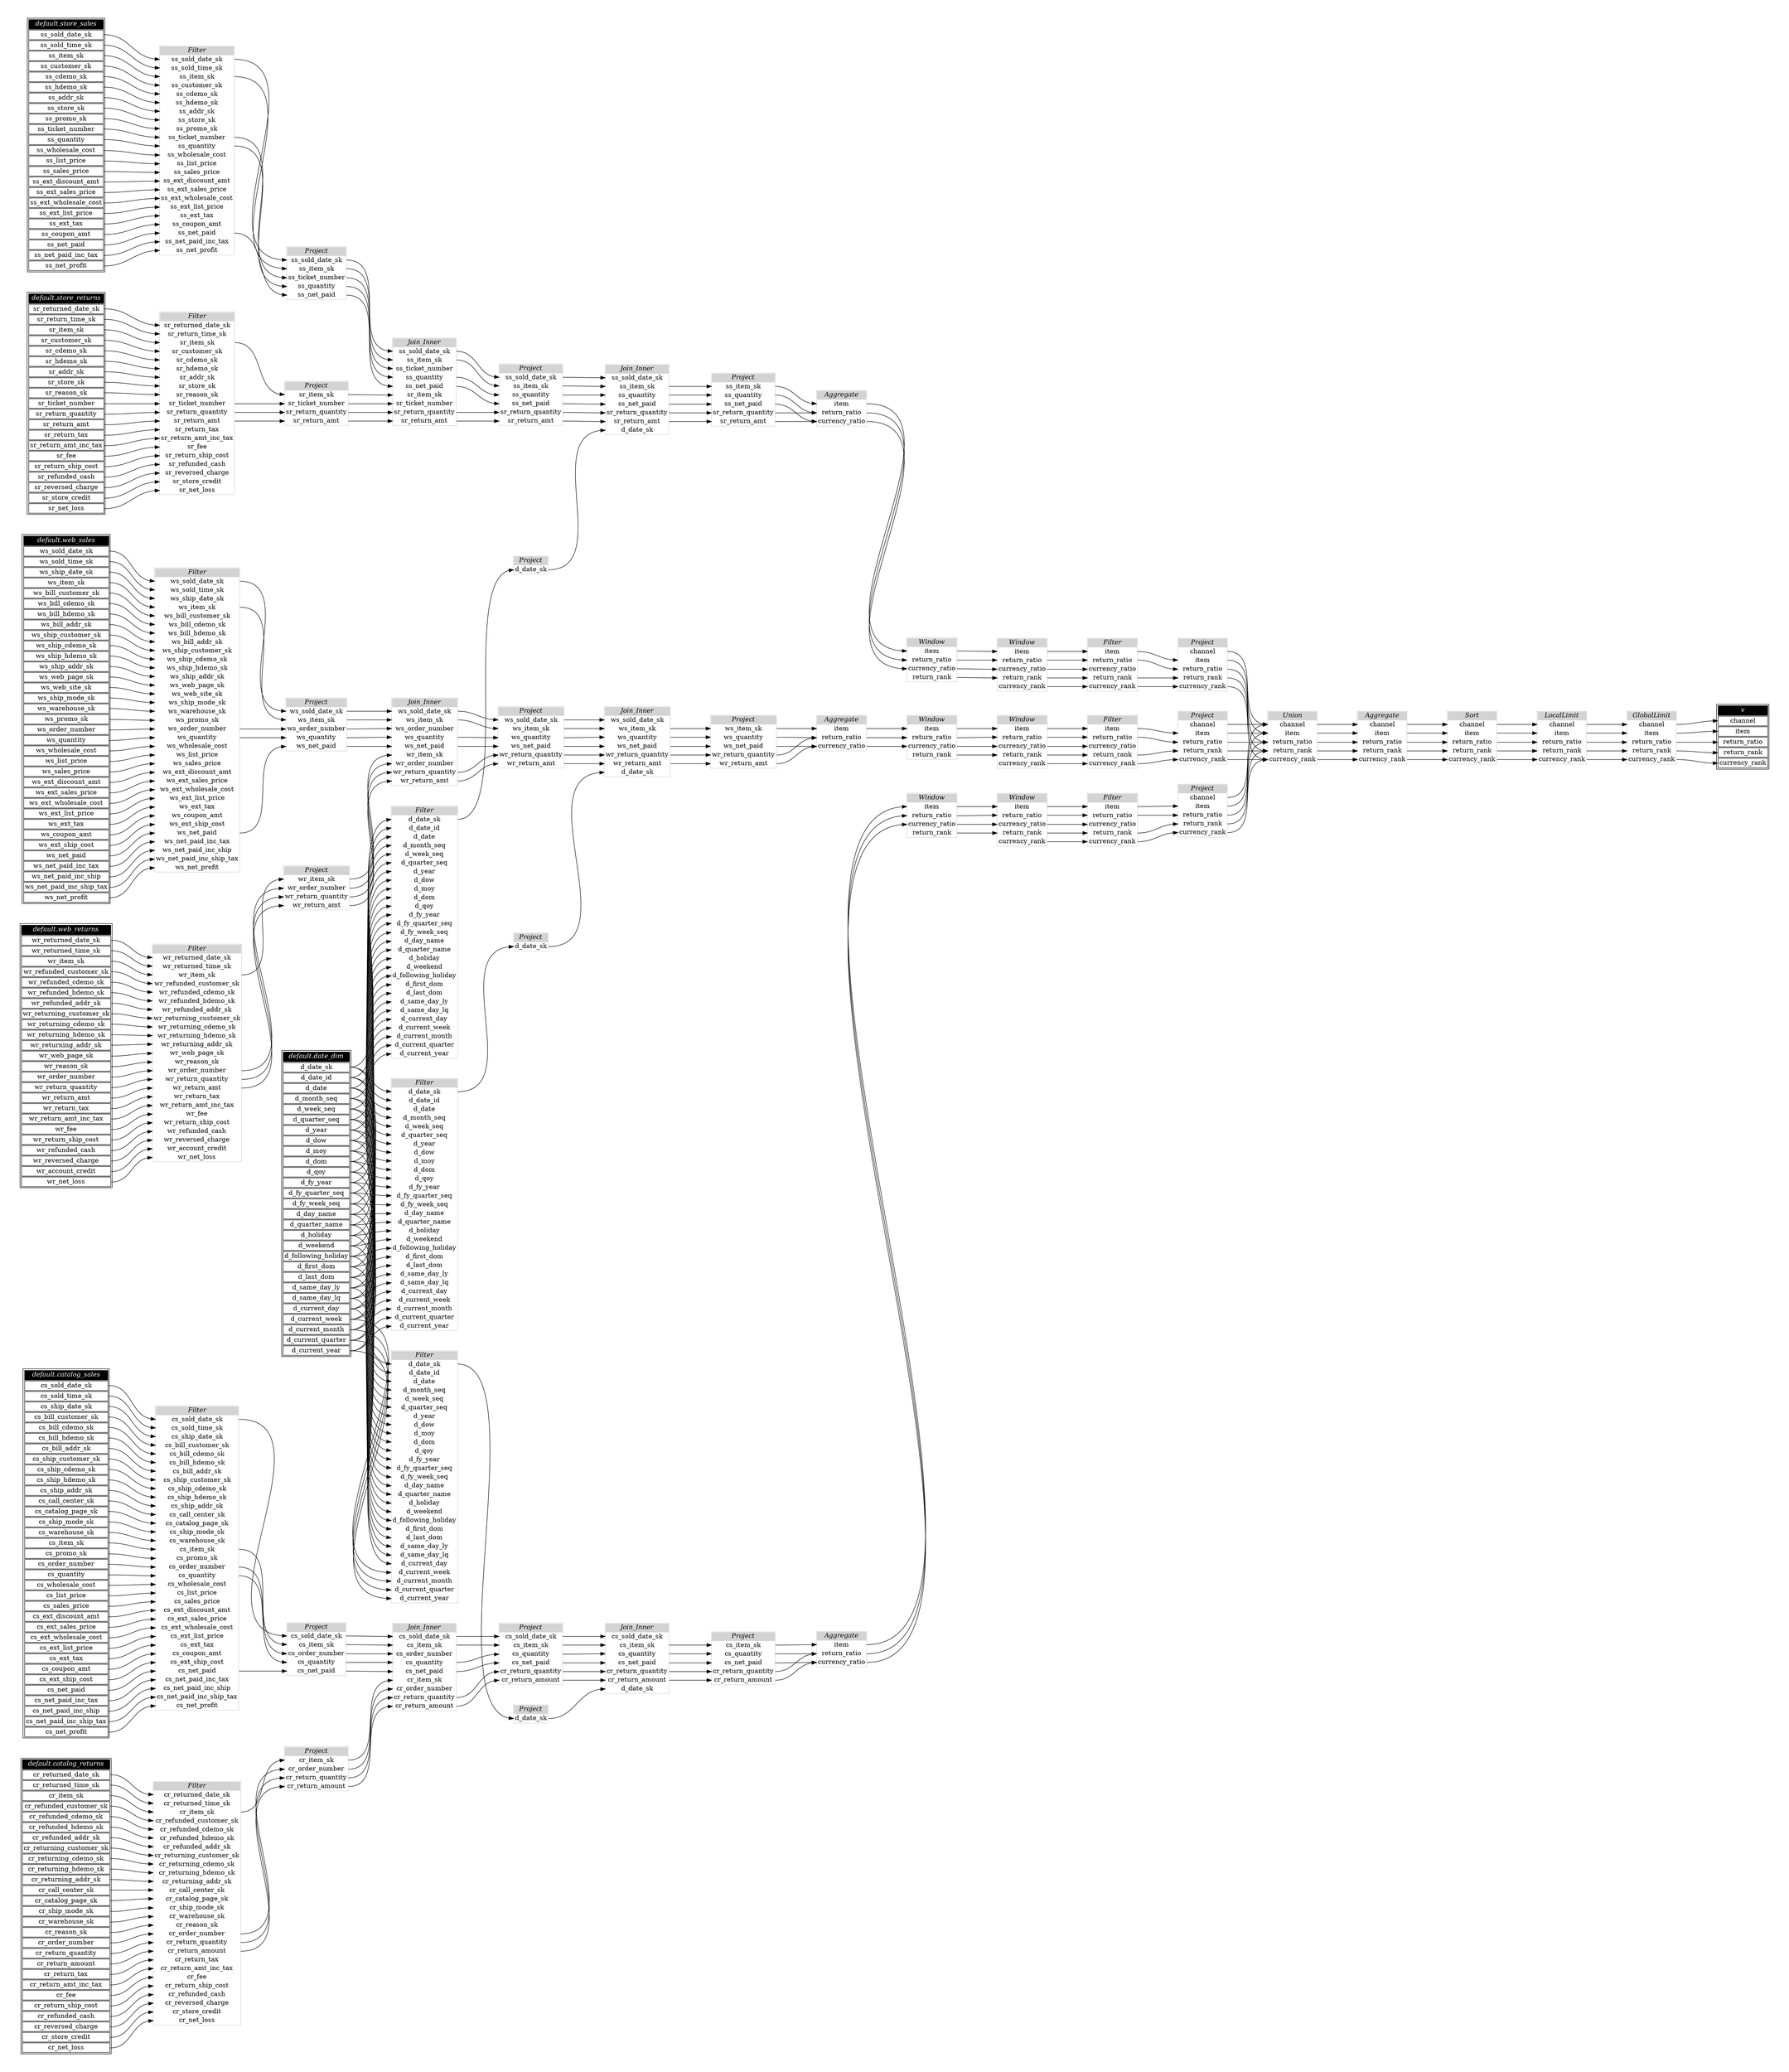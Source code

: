 // Automatically generated by TPCDSFlowTestSuite


digraph {
  graph [pad="0.5" nodesep="0.5" ranksep="1" fontname="Helvetica" rankdir=LR];
  node [shape=plaintext]

  
"Aggregate_79837eb" [label=<
<table color="lightgray" border="1" cellborder="0" cellspacing="0">
  <tr><td bgcolor="lightgray" port="nodeName"><i>Aggregate</i></td></tr>
  <tr><td port="0">item</td></tr>
<tr><td port="1">return_ratio</td></tr>
<tr><td port="2">currency_ratio</td></tr>
</table>>];
     

"Aggregate_a161f3e" [label=<
<table color="lightgray" border="1" cellborder="0" cellspacing="0">
  <tr><td bgcolor="lightgray" port="nodeName"><i>Aggregate</i></td></tr>
  <tr><td port="0">channel</td></tr>
<tr><td port="1">item</td></tr>
<tr><td port="2">return_ratio</td></tr>
<tr><td port="3">return_rank</td></tr>
<tr><td port="4">currency_rank</td></tr>
</table>>];
     

"Aggregate_c52f9e7" [label=<
<table color="lightgray" border="1" cellborder="0" cellspacing="0">
  <tr><td bgcolor="lightgray" port="nodeName"><i>Aggregate</i></td></tr>
  <tr><td port="0">item</td></tr>
<tr><td port="1">return_ratio</td></tr>
<tr><td port="2">currency_ratio</td></tr>
</table>>];
     

"Aggregate_d8bf964" [label=<
<table color="lightgray" border="1" cellborder="0" cellspacing="0">
  <tr><td bgcolor="lightgray" port="nodeName"><i>Aggregate</i></td></tr>
  <tr><td port="0">item</td></tr>
<tr><td port="1">return_ratio</td></tr>
<tr><td port="2">currency_ratio</td></tr>
</table>>];
     

"Filter_0c73ae3" [label=<
<table color="lightgray" border="1" cellborder="0" cellspacing="0">
  <tr><td bgcolor="lightgray" port="nodeName"><i>Filter</i></td></tr>
  <tr><td port="0">ss_sold_date_sk</td></tr>
<tr><td port="1">ss_sold_time_sk</td></tr>
<tr><td port="2">ss_item_sk</td></tr>
<tr><td port="3">ss_customer_sk</td></tr>
<tr><td port="4">ss_cdemo_sk</td></tr>
<tr><td port="5">ss_hdemo_sk</td></tr>
<tr><td port="6">ss_addr_sk</td></tr>
<tr><td port="7">ss_store_sk</td></tr>
<tr><td port="8">ss_promo_sk</td></tr>
<tr><td port="9">ss_ticket_number</td></tr>
<tr><td port="10">ss_quantity</td></tr>
<tr><td port="11">ss_wholesale_cost</td></tr>
<tr><td port="12">ss_list_price</td></tr>
<tr><td port="13">ss_sales_price</td></tr>
<tr><td port="14">ss_ext_discount_amt</td></tr>
<tr><td port="15">ss_ext_sales_price</td></tr>
<tr><td port="16">ss_ext_wholesale_cost</td></tr>
<tr><td port="17">ss_ext_list_price</td></tr>
<tr><td port="18">ss_ext_tax</td></tr>
<tr><td port="19">ss_coupon_amt</td></tr>
<tr><td port="20">ss_net_paid</td></tr>
<tr><td port="21">ss_net_paid_inc_tax</td></tr>
<tr><td port="22">ss_net_profit</td></tr>
</table>>];
     

"Filter_15dc546" [label=<
<table color="lightgray" border="1" cellborder="0" cellspacing="0">
  <tr><td bgcolor="lightgray" port="nodeName"><i>Filter</i></td></tr>
  <tr><td port="0">item</td></tr>
<tr><td port="1">return_ratio</td></tr>
<tr><td port="2">currency_ratio</td></tr>
<tr><td port="3">return_rank</td></tr>
<tr><td port="4">currency_rank</td></tr>
</table>>];
     

"Filter_23b8527" [label=<
<table color="lightgray" border="1" cellborder="0" cellspacing="0">
  <tr><td bgcolor="lightgray" port="nodeName"><i>Filter</i></td></tr>
  <tr><td port="0">d_date_sk</td></tr>
<tr><td port="1">d_date_id</td></tr>
<tr><td port="2">d_date</td></tr>
<tr><td port="3">d_month_seq</td></tr>
<tr><td port="4">d_week_seq</td></tr>
<tr><td port="5">d_quarter_seq</td></tr>
<tr><td port="6">d_year</td></tr>
<tr><td port="7">d_dow</td></tr>
<tr><td port="8">d_moy</td></tr>
<tr><td port="9">d_dom</td></tr>
<tr><td port="10">d_qoy</td></tr>
<tr><td port="11">d_fy_year</td></tr>
<tr><td port="12">d_fy_quarter_seq</td></tr>
<tr><td port="13">d_fy_week_seq</td></tr>
<tr><td port="14">d_day_name</td></tr>
<tr><td port="15">d_quarter_name</td></tr>
<tr><td port="16">d_holiday</td></tr>
<tr><td port="17">d_weekend</td></tr>
<tr><td port="18">d_following_holiday</td></tr>
<tr><td port="19">d_first_dom</td></tr>
<tr><td port="20">d_last_dom</td></tr>
<tr><td port="21">d_same_day_ly</td></tr>
<tr><td port="22">d_same_day_lq</td></tr>
<tr><td port="23">d_current_day</td></tr>
<tr><td port="24">d_current_week</td></tr>
<tr><td port="25">d_current_month</td></tr>
<tr><td port="26">d_current_quarter</td></tr>
<tr><td port="27">d_current_year</td></tr>
</table>>];
     

"Filter_2d192f1" [label=<
<table color="lightgray" border="1" cellborder="0" cellspacing="0">
  <tr><td bgcolor="lightgray" port="nodeName"><i>Filter</i></td></tr>
  <tr><td port="0">d_date_sk</td></tr>
<tr><td port="1">d_date_id</td></tr>
<tr><td port="2">d_date</td></tr>
<tr><td port="3">d_month_seq</td></tr>
<tr><td port="4">d_week_seq</td></tr>
<tr><td port="5">d_quarter_seq</td></tr>
<tr><td port="6">d_year</td></tr>
<tr><td port="7">d_dow</td></tr>
<tr><td port="8">d_moy</td></tr>
<tr><td port="9">d_dom</td></tr>
<tr><td port="10">d_qoy</td></tr>
<tr><td port="11">d_fy_year</td></tr>
<tr><td port="12">d_fy_quarter_seq</td></tr>
<tr><td port="13">d_fy_week_seq</td></tr>
<tr><td port="14">d_day_name</td></tr>
<tr><td port="15">d_quarter_name</td></tr>
<tr><td port="16">d_holiday</td></tr>
<tr><td port="17">d_weekend</td></tr>
<tr><td port="18">d_following_holiday</td></tr>
<tr><td port="19">d_first_dom</td></tr>
<tr><td port="20">d_last_dom</td></tr>
<tr><td port="21">d_same_day_ly</td></tr>
<tr><td port="22">d_same_day_lq</td></tr>
<tr><td port="23">d_current_day</td></tr>
<tr><td port="24">d_current_week</td></tr>
<tr><td port="25">d_current_month</td></tr>
<tr><td port="26">d_current_quarter</td></tr>
<tr><td port="27">d_current_year</td></tr>
</table>>];
     

"Filter_2fdf10d" [label=<
<table color="lightgray" border="1" cellborder="0" cellspacing="0">
  <tr><td bgcolor="lightgray" port="nodeName"><i>Filter</i></td></tr>
  <tr><td port="0">item</td></tr>
<tr><td port="1">return_ratio</td></tr>
<tr><td port="2">currency_ratio</td></tr>
<tr><td port="3">return_rank</td></tr>
<tr><td port="4">currency_rank</td></tr>
</table>>];
     

"Filter_35916f3" [label=<
<table color="lightgray" border="1" cellborder="0" cellspacing="0">
  <tr><td bgcolor="lightgray" port="nodeName"><i>Filter</i></td></tr>
  <tr><td port="0">wr_returned_date_sk</td></tr>
<tr><td port="1">wr_returned_time_sk</td></tr>
<tr><td port="2">wr_item_sk</td></tr>
<tr><td port="3">wr_refunded_customer_sk</td></tr>
<tr><td port="4">wr_refunded_cdemo_sk</td></tr>
<tr><td port="5">wr_refunded_hdemo_sk</td></tr>
<tr><td port="6">wr_refunded_addr_sk</td></tr>
<tr><td port="7">wr_returning_customer_sk</td></tr>
<tr><td port="8">wr_returning_cdemo_sk</td></tr>
<tr><td port="9">wr_returning_hdemo_sk</td></tr>
<tr><td port="10">wr_returning_addr_sk</td></tr>
<tr><td port="11">wr_web_page_sk</td></tr>
<tr><td port="12">wr_reason_sk</td></tr>
<tr><td port="13">wr_order_number</td></tr>
<tr><td port="14">wr_return_quantity</td></tr>
<tr><td port="15">wr_return_amt</td></tr>
<tr><td port="16">wr_return_tax</td></tr>
<tr><td port="17">wr_return_amt_inc_tax</td></tr>
<tr><td port="18">wr_fee</td></tr>
<tr><td port="19">wr_return_ship_cost</td></tr>
<tr><td port="20">wr_refunded_cash</td></tr>
<tr><td port="21">wr_reversed_charge</td></tr>
<tr><td port="22">wr_account_credit</td></tr>
<tr><td port="23">wr_net_loss</td></tr>
</table>>];
     

"Filter_3e8372b" [label=<
<table color="lightgray" border="1" cellborder="0" cellspacing="0">
  <tr><td bgcolor="lightgray" port="nodeName"><i>Filter</i></td></tr>
  <tr><td port="0">ws_sold_date_sk</td></tr>
<tr><td port="1">ws_sold_time_sk</td></tr>
<tr><td port="2">ws_ship_date_sk</td></tr>
<tr><td port="3">ws_item_sk</td></tr>
<tr><td port="4">ws_bill_customer_sk</td></tr>
<tr><td port="5">ws_bill_cdemo_sk</td></tr>
<tr><td port="6">ws_bill_hdemo_sk</td></tr>
<tr><td port="7">ws_bill_addr_sk</td></tr>
<tr><td port="8">ws_ship_customer_sk</td></tr>
<tr><td port="9">ws_ship_cdemo_sk</td></tr>
<tr><td port="10">ws_ship_hdemo_sk</td></tr>
<tr><td port="11">ws_ship_addr_sk</td></tr>
<tr><td port="12">ws_web_page_sk</td></tr>
<tr><td port="13">ws_web_site_sk</td></tr>
<tr><td port="14">ws_ship_mode_sk</td></tr>
<tr><td port="15">ws_warehouse_sk</td></tr>
<tr><td port="16">ws_promo_sk</td></tr>
<tr><td port="17">ws_order_number</td></tr>
<tr><td port="18">ws_quantity</td></tr>
<tr><td port="19">ws_wholesale_cost</td></tr>
<tr><td port="20">ws_list_price</td></tr>
<tr><td port="21">ws_sales_price</td></tr>
<tr><td port="22">ws_ext_discount_amt</td></tr>
<tr><td port="23">ws_ext_sales_price</td></tr>
<tr><td port="24">ws_ext_wholesale_cost</td></tr>
<tr><td port="25">ws_ext_list_price</td></tr>
<tr><td port="26">ws_ext_tax</td></tr>
<tr><td port="27">ws_coupon_amt</td></tr>
<tr><td port="28">ws_ext_ship_cost</td></tr>
<tr><td port="29">ws_net_paid</td></tr>
<tr><td port="30">ws_net_paid_inc_tax</td></tr>
<tr><td port="31">ws_net_paid_inc_ship</td></tr>
<tr><td port="32">ws_net_paid_inc_ship_tax</td></tr>
<tr><td port="33">ws_net_profit</td></tr>
</table>>];
     

"Filter_7512abf" [label=<
<table color="lightgray" border="1" cellborder="0" cellspacing="0">
  <tr><td bgcolor="lightgray" port="nodeName"><i>Filter</i></td></tr>
  <tr><td port="0">cs_sold_date_sk</td></tr>
<tr><td port="1">cs_sold_time_sk</td></tr>
<tr><td port="2">cs_ship_date_sk</td></tr>
<tr><td port="3">cs_bill_customer_sk</td></tr>
<tr><td port="4">cs_bill_cdemo_sk</td></tr>
<tr><td port="5">cs_bill_hdemo_sk</td></tr>
<tr><td port="6">cs_bill_addr_sk</td></tr>
<tr><td port="7">cs_ship_customer_sk</td></tr>
<tr><td port="8">cs_ship_cdemo_sk</td></tr>
<tr><td port="9">cs_ship_hdemo_sk</td></tr>
<tr><td port="10">cs_ship_addr_sk</td></tr>
<tr><td port="11">cs_call_center_sk</td></tr>
<tr><td port="12">cs_catalog_page_sk</td></tr>
<tr><td port="13">cs_ship_mode_sk</td></tr>
<tr><td port="14">cs_warehouse_sk</td></tr>
<tr><td port="15">cs_item_sk</td></tr>
<tr><td port="16">cs_promo_sk</td></tr>
<tr><td port="17">cs_order_number</td></tr>
<tr><td port="18">cs_quantity</td></tr>
<tr><td port="19">cs_wholesale_cost</td></tr>
<tr><td port="20">cs_list_price</td></tr>
<tr><td port="21">cs_sales_price</td></tr>
<tr><td port="22">cs_ext_discount_amt</td></tr>
<tr><td port="23">cs_ext_sales_price</td></tr>
<tr><td port="24">cs_ext_wholesale_cost</td></tr>
<tr><td port="25">cs_ext_list_price</td></tr>
<tr><td port="26">cs_ext_tax</td></tr>
<tr><td port="27">cs_coupon_amt</td></tr>
<tr><td port="28">cs_ext_ship_cost</td></tr>
<tr><td port="29">cs_net_paid</td></tr>
<tr><td port="30">cs_net_paid_inc_tax</td></tr>
<tr><td port="31">cs_net_paid_inc_ship</td></tr>
<tr><td port="32">cs_net_paid_inc_ship_tax</td></tr>
<tr><td port="33">cs_net_profit</td></tr>
</table>>];
     

"Filter_c2b74aa" [label=<
<table color="lightgray" border="1" cellborder="0" cellspacing="0">
  <tr><td bgcolor="lightgray" port="nodeName"><i>Filter</i></td></tr>
  <tr><td port="0">item</td></tr>
<tr><td port="1">return_ratio</td></tr>
<tr><td port="2">currency_ratio</td></tr>
<tr><td port="3">return_rank</td></tr>
<tr><td port="4">currency_rank</td></tr>
</table>>];
     

"Filter_d61c565" [label=<
<table color="lightgray" border="1" cellborder="0" cellspacing="0">
  <tr><td bgcolor="lightgray" port="nodeName"><i>Filter</i></td></tr>
  <tr><td port="0">d_date_sk</td></tr>
<tr><td port="1">d_date_id</td></tr>
<tr><td port="2">d_date</td></tr>
<tr><td port="3">d_month_seq</td></tr>
<tr><td port="4">d_week_seq</td></tr>
<tr><td port="5">d_quarter_seq</td></tr>
<tr><td port="6">d_year</td></tr>
<tr><td port="7">d_dow</td></tr>
<tr><td port="8">d_moy</td></tr>
<tr><td port="9">d_dom</td></tr>
<tr><td port="10">d_qoy</td></tr>
<tr><td port="11">d_fy_year</td></tr>
<tr><td port="12">d_fy_quarter_seq</td></tr>
<tr><td port="13">d_fy_week_seq</td></tr>
<tr><td port="14">d_day_name</td></tr>
<tr><td port="15">d_quarter_name</td></tr>
<tr><td port="16">d_holiday</td></tr>
<tr><td port="17">d_weekend</td></tr>
<tr><td port="18">d_following_holiday</td></tr>
<tr><td port="19">d_first_dom</td></tr>
<tr><td port="20">d_last_dom</td></tr>
<tr><td port="21">d_same_day_ly</td></tr>
<tr><td port="22">d_same_day_lq</td></tr>
<tr><td port="23">d_current_day</td></tr>
<tr><td port="24">d_current_week</td></tr>
<tr><td port="25">d_current_month</td></tr>
<tr><td port="26">d_current_quarter</td></tr>
<tr><td port="27">d_current_year</td></tr>
</table>>];
     

"Filter_f847b2c" [label=<
<table color="lightgray" border="1" cellborder="0" cellspacing="0">
  <tr><td bgcolor="lightgray" port="nodeName"><i>Filter</i></td></tr>
  <tr><td port="0">sr_returned_date_sk</td></tr>
<tr><td port="1">sr_return_time_sk</td></tr>
<tr><td port="2">sr_item_sk</td></tr>
<tr><td port="3">sr_customer_sk</td></tr>
<tr><td port="4">sr_cdemo_sk</td></tr>
<tr><td port="5">sr_hdemo_sk</td></tr>
<tr><td port="6">sr_addr_sk</td></tr>
<tr><td port="7">sr_store_sk</td></tr>
<tr><td port="8">sr_reason_sk</td></tr>
<tr><td port="9">sr_ticket_number</td></tr>
<tr><td port="10">sr_return_quantity</td></tr>
<tr><td port="11">sr_return_amt</td></tr>
<tr><td port="12">sr_return_tax</td></tr>
<tr><td port="13">sr_return_amt_inc_tax</td></tr>
<tr><td port="14">sr_fee</td></tr>
<tr><td port="15">sr_return_ship_cost</td></tr>
<tr><td port="16">sr_refunded_cash</td></tr>
<tr><td port="17">sr_reversed_charge</td></tr>
<tr><td port="18">sr_store_credit</td></tr>
<tr><td port="19">sr_net_loss</td></tr>
</table>>];
     

"Filter_fdd9c91" [label=<
<table color="lightgray" border="1" cellborder="0" cellspacing="0">
  <tr><td bgcolor="lightgray" port="nodeName"><i>Filter</i></td></tr>
  <tr><td port="0">cr_returned_date_sk</td></tr>
<tr><td port="1">cr_returned_time_sk</td></tr>
<tr><td port="2">cr_item_sk</td></tr>
<tr><td port="3">cr_refunded_customer_sk</td></tr>
<tr><td port="4">cr_refunded_cdemo_sk</td></tr>
<tr><td port="5">cr_refunded_hdemo_sk</td></tr>
<tr><td port="6">cr_refunded_addr_sk</td></tr>
<tr><td port="7">cr_returning_customer_sk</td></tr>
<tr><td port="8">cr_returning_cdemo_sk</td></tr>
<tr><td port="9">cr_returning_hdemo_sk</td></tr>
<tr><td port="10">cr_returning_addr_sk</td></tr>
<tr><td port="11">cr_call_center_sk</td></tr>
<tr><td port="12">cr_catalog_page_sk</td></tr>
<tr><td port="13">cr_ship_mode_sk</td></tr>
<tr><td port="14">cr_warehouse_sk</td></tr>
<tr><td port="15">cr_reason_sk</td></tr>
<tr><td port="16">cr_order_number</td></tr>
<tr><td port="17">cr_return_quantity</td></tr>
<tr><td port="18">cr_return_amount</td></tr>
<tr><td port="19">cr_return_tax</td></tr>
<tr><td port="20">cr_return_amt_inc_tax</td></tr>
<tr><td port="21">cr_fee</td></tr>
<tr><td port="22">cr_return_ship_cost</td></tr>
<tr><td port="23">cr_refunded_cash</td></tr>
<tr><td port="24">cr_reversed_charge</td></tr>
<tr><td port="25">cr_store_credit</td></tr>
<tr><td port="26">cr_net_loss</td></tr>
</table>>];
     

"GlobalLimit_20fa783" [label=<
<table color="lightgray" border="1" cellborder="0" cellspacing="0">
  <tr><td bgcolor="lightgray" port="nodeName"><i>GlobalLimit</i></td></tr>
  <tr><td port="0">channel</td></tr>
<tr><td port="1">item</td></tr>
<tr><td port="2">return_ratio</td></tr>
<tr><td port="3">return_rank</td></tr>
<tr><td port="4">currency_rank</td></tr>
</table>>];
     

"Join_Inner_5c344bf" [label=<
<table color="lightgray" border="1" cellborder="0" cellspacing="0">
  <tr><td bgcolor="lightgray" port="nodeName"><i>Join_Inner</i></td></tr>
  <tr><td port="0">cs_sold_date_sk</td></tr>
<tr><td port="1">cs_item_sk</td></tr>
<tr><td port="2">cs_order_number</td></tr>
<tr><td port="3">cs_quantity</td></tr>
<tr><td port="4">cs_net_paid</td></tr>
<tr><td port="5">cr_item_sk</td></tr>
<tr><td port="6">cr_order_number</td></tr>
<tr><td port="7">cr_return_quantity</td></tr>
<tr><td port="8">cr_return_amount</td></tr>
</table>>];
     

"Join_Inner_62be44e" [label=<
<table color="lightgray" border="1" cellborder="0" cellspacing="0">
  <tr><td bgcolor="lightgray" port="nodeName"><i>Join_Inner</i></td></tr>
  <tr><td port="0">ss_sold_date_sk</td></tr>
<tr><td port="1">ss_item_sk</td></tr>
<tr><td port="2">ss_ticket_number</td></tr>
<tr><td port="3">ss_quantity</td></tr>
<tr><td port="4">ss_net_paid</td></tr>
<tr><td port="5">sr_item_sk</td></tr>
<tr><td port="6">sr_ticket_number</td></tr>
<tr><td port="7">sr_return_quantity</td></tr>
<tr><td port="8">sr_return_amt</td></tr>
</table>>];
     

"Join_Inner_6e1265c" [label=<
<table color="lightgray" border="1" cellborder="0" cellspacing="0">
  <tr><td bgcolor="lightgray" port="nodeName"><i>Join_Inner</i></td></tr>
  <tr><td port="0">cs_sold_date_sk</td></tr>
<tr><td port="1">cs_item_sk</td></tr>
<tr><td port="2">cs_quantity</td></tr>
<tr><td port="3">cs_net_paid</td></tr>
<tr><td port="4">cr_return_quantity</td></tr>
<tr><td port="5">cr_return_amount</td></tr>
<tr><td port="6">d_date_sk</td></tr>
</table>>];
     

"Join_Inner_8e392d0" [label=<
<table color="lightgray" border="1" cellborder="0" cellspacing="0">
  <tr><td bgcolor="lightgray" port="nodeName"><i>Join_Inner</i></td></tr>
  <tr><td port="0">ws_sold_date_sk</td></tr>
<tr><td port="1">ws_item_sk</td></tr>
<tr><td port="2">ws_order_number</td></tr>
<tr><td port="3">ws_quantity</td></tr>
<tr><td port="4">ws_net_paid</td></tr>
<tr><td port="5">wr_item_sk</td></tr>
<tr><td port="6">wr_order_number</td></tr>
<tr><td port="7">wr_return_quantity</td></tr>
<tr><td port="8">wr_return_amt</td></tr>
</table>>];
     

"Join_Inner_b9068da" [label=<
<table color="lightgray" border="1" cellborder="0" cellspacing="0">
  <tr><td bgcolor="lightgray" port="nodeName"><i>Join_Inner</i></td></tr>
  <tr><td port="0">ws_sold_date_sk</td></tr>
<tr><td port="1">ws_item_sk</td></tr>
<tr><td port="2">ws_quantity</td></tr>
<tr><td port="3">ws_net_paid</td></tr>
<tr><td port="4">wr_return_quantity</td></tr>
<tr><td port="5">wr_return_amt</td></tr>
<tr><td port="6">d_date_sk</td></tr>
</table>>];
     

"Join_Inner_f9d03f5" [label=<
<table color="lightgray" border="1" cellborder="0" cellspacing="0">
  <tr><td bgcolor="lightgray" port="nodeName"><i>Join_Inner</i></td></tr>
  <tr><td port="0">ss_sold_date_sk</td></tr>
<tr><td port="1">ss_item_sk</td></tr>
<tr><td port="2">ss_quantity</td></tr>
<tr><td port="3">ss_net_paid</td></tr>
<tr><td port="4">sr_return_quantity</td></tr>
<tr><td port="5">sr_return_amt</td></tr>
<tr><td port="6">d_date_sk</td></tr>
</table>>];
     

"LocalLimit_e01e8a5" [label=<
<table color="lightgray" border="1" cellborder="0" cellspacing="0">
  <tr><td bgcolor="lightgray" port="nodeName"><i>LocalLimit</i></td></tr>
  <tr><td port="0">channel</td></tr>
<tr><td port="1">item</td></tr>
<tr><td port="2">return_ratio</td></tr>
<tr><td port="3">return_rank</td></tr>
<tr><td port="4">currency_rank</td></tr>
</table>>];
     

"Project_1ccae06" [label=<
<table color="lightgray" border="1" cellborder="0" cellspacing="0">
  <tr><td bgcolor="lightgray" port="nodeName"><i>Project</i></td></tr>
  <tr><td port="0">cs_sold_date_sk</td></tr>
<tr><td port="1">cs_item_sk</td></tr>
<tr><td port="2">cs_quantity</td></tr>
<tr><td port="3">cs_net_paid</td></tr>
<tr><td port="4">cr_return_quantity</td></tr>
<tr><td port="5">cr_return_amount</td></tr>
</table>>];
     

"Project_1e59131" [label=<
<table color="lightgray" border="1" cellborder="0" cellspacing="0">
  <tr><td bgcolor="lightgray" port="nodeName"><i>Project</i></td></tr>
  <tr><td port="0">ws_sold_date_sk</td></tr>
<tr><td port="1">ws_item_sk</td></tr>
<tr><td port="2">ws_quantity</td></tr>
<tr><td port="3">ws_net_paid</td></tr>
<tr><td port="4">wr_return_quantity</td></tr>
<tr><td port="5">wr_return_amt</td></tr>
</table>>];
     

"Project_3ddcd08" [label=<
<table color="lightgray" border="1" cellborder="0" cellspacing="0">
  <tr><td bgcolor="lightgray" port="nodeName"><i>Project</i></td></tr>
  <tr><td port="0">ws_item_sk</td></tr>
<tr><td port="1">ws_quantity</td></tr>
<tr><td port="2">ws_net_paid</td></tr>
<tr><td port="3">wr_return_quantity</td></tr>
<tr><td port="4">wr_return_amt</td></tr>
</table>>];
     

"Project_40cee7f" [label=<
<table color="lightgray" border="1" cellborder="0" cellspacing="0">
  <tr><td bgcolor="lightgray" port="nodeName"><i>Project</i></td></tr>
  <tr><td port="0">ws_sold_date_sk</td></tr>
<tr><td port="1">ws_item_sk</td></tr>
<tr><td port="2">ws_order_number</td></tr>
<tr><td port="3">ws_quantity</td></tr>
<tr><td port="4">ws_net_paid</td></tr>
</table>>];
     

"Project_42e7516" [label=<
<table color="lightgray" border="1" cellborder="0" cellspacing="0">
  <tr><td bgcolor="lightgray" port="nodeName"><i>Project</i></td></tr>
  <tr><td port="0">channel</td></tr>
<tr><td port="1">item</td></tr>
<tr><td port="2">return_ratio</td></tr>
<tr><td port="3">return_rank</td></tr>
<tr><td port="4">currency_rank</td></tr>
</table>>];
     

"Project_44bd3ae" [label=<
<table color="lightgray" border="1" cellborder="0" cellspacing="0">
  <tr><td bgcolor="lightgray" port="nodeName"><i>Project</i></td></tr>
  <tr><td port="0">channel</td></tr>
<tr><td port="1">item</td></tr>
<tr><td port="2">return_ratio</td></tr>
<tr><td port="3">return_rank</td></tr>
<tr><td port="4">currency_rank</td></tr>
</table>>];
     

"Project_5b24818" [label=<
<table color="lightgray" border="1" cellborder="0" cellspacing="0">
  <tr><td bgcolor="lightgray" port="nodeName"><i>Project</i></td></tr>
  <tr><td port="0">channel</td></tr>
<tr><td port="1">item</td></tr>
<tr><td port="2">return_ratio</td></tr>
<tr><td port="3">return_rank</td></tr>
<tr><td port="4">currency_rank</td></tr>
</table>>];
     

"Project_72d0a1e" [label=<
<table color="lightgray" border="1" cellborder="0" cellspacing="0">
  <tr><td bgcolor="lightgray" port="nodeName"><i>Project</i></td></tr>
  <tr><td port="0">d_date_sk</td></tr>
</table>>];
     

"Project_83fd392" [label=<
<table color="lightgray" border="1" cellborder="0" cellspacing="0">
  <tr><td bgcolor="lightgray" port="nodeName"><i>Project</i></td></tr>
  <tr><td port="0">d_date_sk</td></tr>
</table>>];
     

"Project_87f7f1b" [label=<
<table color="lightgray" border="1" cellborder="0" cellspacing="0">
  <tr><td bgcolor="lightgray" port="nodeName"><i>Project</i></td></tr>
  <tr><td port="0">sr_item_sk</td></tr>
<tr><td port="1">sr_ticket_number</td></tr>
<tr><td port="2">sr_return_quantity</td></tr>
<tr><td port="3">sr_return_amt</td></tr>
</table>>];
     

"Project_8d0d5f6" [label=<
<table color="lightgray" border="1" cellborder="0" cellspacing="0">
  <tr><td bgcolor="lightgray" port="nodeName"><i>Project</i></td></tr>
  <tr><td port="0">ss_sold_date_sk</td></tr>
<tr><td port="1">ss_item_sk</td></tr>
<tr><td port="2">ss_ticket_number</td></tr>
<tr><td port="3">ss_quantity</td></tr>
<tr><td port="4">ss_net_paid</td></tr>
</table>>];
     

"Project_8de6e0d" [label=<
<table color="lightgray" border="1" cellborder="0" cellspacing="0">
  <tr><td bgcolor="lightgray" port="nodeName"><i>Project</i></td></tr>
  <tr><td port="0">d_date_sk</td></tr>
</table>>];
     

"Project_97a4d55" [label=<
<table color="lightgray" border="1" cellborder="0" cellspacing="0">
  <tr><td bgcolor="lightgray" port="nodeName"><i>Project</i></td></tr>
  <tr><td port="0">ss_item_sk</td></tr>
<tr><td port="1">ss_quantity</td></tr>
<tr><td port="2">ss_net_paid</td></tr>
<tr><td port="3">sr_return_quantity</td></tr>
<tr><td port="4">sr_return_amt</td></tr>
</table>>];
     

"Project_b1c9820" [label=<
<table color="lightgray" border="1" cellborder="0" cellspacing="0">
  <tr><td bgcolor="lightgray" port="nodeName"><i>Project</i></td></tr>
  <tr><td port="0">wr_item_sk</td></tr>
<tr><td port="1">wr_order_number</td></tr>
<tr><td port="2">wr_return_quantity</td></tr>
<tr><td port="3">wr_return_amt</td></tr>
</table>>];
     

"Project_e102e42" [label=<
<table color="lightgray" border="1" cellborder="0" cellspacing="0">
  <tr><td bgcolor="lightgray" port="nodeName"><i>Project</i></td></tr>
  <tr><td port="0">ss_sold_date_sk</td></tr>
<tr><td port="1">ss_item_sk</td></tr>
<tr><td port="2">ss_quantity</td></tr>
<tr><td port="3">ss_net_paid</td></tr>
<tr><td port="4">sr_return_quantity</td></tr>
<tr><td port="5">sr_return_amt</td></tr>
</table>>];
     

"Project_e1ae226" [label=<
<table color="lightgray" border="1" cellborder="0" cellspacing="0">
  <tr><td bgcolor="lightgray" port="nodeName"><i>Project</i></td></tr>
  <tr><td port="0">cr_item_sk</td></tr>
<tr><td port="1">cr_order_number</td></tr>
<tr><td port="2">cr_return_quantity</td></tr>
<tr><td port="3">cr_return_amount</td></tr>
</table>>];
     

"Project_e3276bf" [label=<
<table color="lightgray" border="1" cellborder="0" cellspacing="0">
  <tr><td bgcolor="lightgray" port="nodeName"><i>Project</i></td></tr>
  <tr><td port="0">cs_sold_date_sk</td></tr>
<tr><td port="1">cs_item_sk</td></tr>
<tr><td port="2">cs_order_number</td></tr>
<tr><td port="3">cs_quantity</td></tr>
<tr><td port="4">cs_net_paid</td></tr>
</table>>];
     

"Project_e488268" [label=<
<table color="lightgray" border="1" cellborder="0" cellspacing="0">
  <tr><td bgcolor="lightgray" port="nodeName"><i>Project</i></td></tr>
  <tr><td port="0">cs_item_sk</td></tr>
<tr><td port="1">cs_quantity</td></tr>
<tr><td port="2">cs_net_paid</td></tr>
<tr><td port="3">cr_return_quantity</td></tr>
<tr><td port="4">cr_return_amount</td></tr>
</table>>];
     

"Sort_95e7809" [label=<
<table color="lightgray" border="1" cellborder="0" cellspacing="0">
  <tr><td bgcolor="lightgray" port="nodeName"><i>Sort</i></td></tr>
  <tr><td port="0">channel</td></tr>
<tr><td port="1">item</td></tr>
<tr><td port="2">return_ratio</td></tr>
<tr><td port="3">return_rank</td></tr>
<tr><td port="4">currency_rank</td></tr>
</table>>];
     

"Union_eb63397" [label=<
<table color="lightgray" border="1" cellborder="0" cellspacing="0">
  <tr><td bgcolor="lightgray" port="nodeName"><i>Union</i></td></tr>
  <tr><td port="0">channel</td></tr>
<tr><td port="1">item</td></tr>
<tr><td port="2">return_ratio</td></tr>
<tr><td port="3">return_rank</td></tr>
<tr><td port="4">currency_rank</td></tr>
</table>>];
     

"Window_748d131" [label=<
<table color="lightgray" border="1" cellborder="0" cellspacing="0">
  <tr><td bgcolor="lightgray" port="nodeName"><i>Window</i></td></tr>
  <tr><td port="0">item</td></tr>
<tr><td port="1">return_ratio</td></tr>
<tr><td port="2">currency_ratio</td></tr>
<tr><td port="3">return_rank</td></tr>
</table>>];
     

"Window_89bacdf" [label=<
<table color="lightgray" border="1" cellborder="0" cellspacing="0">
  <tr><td bgcolor="lightgray" port="nodeName"><i>Window</i></td></tr>
  <tr><td port="0">item</td></tr>
<tr><td port="1">return_ratio</td></tr>
<tr><td port="2">currency_ratio</td></tr>
<tr><td port="3">return_rank</td></tr>
</table>>];
     

"Window_8ab8874" [label=<
<table color="lightgray" border="1" cellborder="0" cellspacing="0">
  <tr><td bgcolor="lightgray" port="nodeName"><i>Window</i></td></tr>
  <tr><td port="0">item</td></tr>
<tr><td port="1">return_ratio</td></tr>
<tr><td port="2">currency_ratio</td></tr>
<tr><td port="3">return_rank</td></tr>
<tr><td port="4">currency_rank</td></tr>
</table>>];
     

"Window_bd6afb0" [label=<
<table color="lightgray" border="1" cellborder="0" cellspacing="0">
  <tr><td bgcolor="lightgray" port="nodeName"><i>Window</i></td></tr>
  <tr><td port="0">item</td></tr>
<tr><td port="1">return_ratio</td></tr>
<tr><td port="2">currency_ratio</td></tr>
<tr><td port="3">return_rank</td></tr>
<tr><td port="4">currency_rank</td></tr>
</table>>];
     

"Window_c07a13a" [label=<
<table color="lightgray" border="1" cellborder="0" cellspacing="0">
  <tr><td bgcolor="lightgray" port="nodeName"><i>Window</i></td></tr>
  <tr><td port="0">item</td></tr>
<tr><td port="1">return_ratio</td></tr>
<tr><td port="2">currency_ratio</td></tr>
<tr><td port="3">return_rank</td></tr>
</table>>];
     

"Window_cfe1a22" [label=<
<table color="lightgray" border="1" cellborder="0" cellspacing="0">
  <tr><td bgcolor="lightgray" port="nodeName"><i>Window</i></td></tr>
  <tr><td port="0">item</td></tr>
<tr><td port="1">return_ratio</td></tr>
<tr><td port="2">currency_ratio</td></tr>
<tr><td port="3">return_rank</td></tr>
<tr><td port="4">currency_rank</td></tr>
</table>>];
     

"default.catalog_returns" [color="black" label=<
<table>
  <tr><td bgcolor="black" port="nodeName"><i><font color="white">default.catalog_returns</font></i></td></tr>
  <tr><td port="0">cr_returned_date_sk</td></tr>
<tr><td port="1">cr_returned_time_sk</td></tr>
<tr><td port="2">cr_item_sk</td></tr>
<tr><td port="3">cr_refunded_customer_sk</td></tr>
<tr><td port="4">cr_refunded_cdemo_sk</td></tr>
<tr><td port="5">cr_refunded_hdemo_sk</td></tr>
<tr><td port="6">cr_refunded_addr_sk</td></tr>
<tr><td port="7">cr_returning_customer_sk</td></tr>
<tr><td port="8">cr_returning_cdemo_sk</td></tr>
<tr><td port="9">cr_returning_hdemo_sk</td></tr>
<tr><td port="10">cr_returning_addr_sk</td></tr>
<tr><td port="11">cr_call_center_sk</td></tr>
<tr><td port="12">cr_catalog_page_sk</td></tr>
<tr><td port="13">cr_ship_mode_sk</td></tr>
<tr><td port="14">cr_warehouse_sk</td></tr>
<tr><td port="15">cr_reason_sk</td></tr>
<tr><td port="16">cr_order_number</td></tr>
<tr><td port="17">cr_return_quantity</td></tr>
<tr><td port="18">cr_return_amount</td></tr>
<tr><td port="19">cr_return_tax</td></tr>
<tr><td port="20">cr_return_amt_inc_tax</td></tr>
<tr><td port="21">cr_fee</td></tr>
<tr><td port="22">cr_return_ship_cost</td></tr>
<tr><td port="23">cr_refunded_cash</td></tr>
<tr><td port="24">cr_reversed_charge</td></tr>
<tr><td port="25">cr_store_credit</td></tr>
<tr><td port="26">cr_net_loss</td></tr>
</table>>];
     

"default.catalog_sales" [color="black" label=<
<table>
  <tr><td bgcolor="black" port="nodeName"><i><font color="white">default.catalog_sales</font></i></td></tr>
  <tr><td port="0">cs_sold_date_sk</td></tr>
<tr><td port="1">cs_sold_time_sk</td></tr>
<tr><td port="2">cs_ship_date_sk</td></tr>
<tr><td port="3">cs_bill_customer_sk</td></tr>
<tr><td port="4">cs_bill_cdemo_sk</td></tr>
<tr><td port="5">cs_bill_hdemo_sk</td></tr>
<tr><td port="6">cs_bill_addr_sk</td></tr>
<tr><td port="7">cs_ship_customer_sk</td></tr>
<tr><td port="8">cs_ship_cdemo_sk</td></tr>
<tr><td port="9">cs_ship_hdemo_sk</td></tr>
<tr><td port="10">cs_ship_addr_sk</td></tr>
<tr><td port="11">cs_call_center_sk</td></tr>
<tr><td port="12">cs_catalog_page_sk</td></tr>
<tr><td port="13">cs_ship_mode_sk</td></tr>
<tr><td port="14">cs_warehouse_sk</td></tr>
<tr><td port="15">cs_item_sk</td></tr>
<tr><td port="16">cs_promo_sk</td></tr>
<tr><td port="17">cs_order_number</td></tr>
<tr><td port="18">cs_quantity</td></tr>
<tr><td port="19">cs_wholesale_cost</td></tr>
<tr><td port="20">cs_list_price</td></tr>
<tr><td port="21">cs_sales_price</td></tr>
<tr><td port="22">cs_ext_discount_amt</td></tr>
<tr><td port="23">cs_ext_sales_price</td></tr>
<tr><td port="24">cs_ext_wholesale_cost</td></tr>
<tr><td port="25">cs_ext_list_price</td></tr>
<tr><td port="26">cs_ext_tax</td></tr>
<tr><td port="27">cs_coupon_amt</td></tr>
<tr><td port="28">cs_ext_ship_cost</td></tr>
<tr><td port="29">cs_net_paid</td></tr>
<tr><td port="30">cs_net_paid_inc_tax</td></tr>
<tr><td port="31">cs_net_paid_inc_ship</td></tr>
<tr><td port="32">cs_net_paid_inc_ship_tax</td></tr>
<tr><td port="33">cs_net_profit</td></tr>
</table>>];
     

"default.date_dim" [color="black" label=<
<table>
  <tr><td bgcolor="black" port="nodeName"><i><font color="white">default.date_dim</font></i></td></tr>
  <tr><td port="0">d_date_sk</td></tr>
<tr><td port="1">d_date_id</td></tr>
<tr><td port="2">d_date</td></tr>
<tr><td port="3">d_month_seq</td></tr>
<tr><td port="4">d_week_seq</td></tr>
<tr><td port="5">d_quarter_seq</td></tr>
<tr><td port="6">d_year</td></tr>
<tr><td port="7">d_dow</td></tr>
<tr><td port="8">d_moy</td></tr>
<tr><td port="9">d_dom</td></tr>
<tr><td port="10">d_qoy</td></tr>
<tr><td port="11">d_fy_year</td></tr>
<tr><td port="12">d_fy_quarter_seq</td></tr>
<tr><td port="13">d_fy_week_seq</td></tr>
<tr><td port="14">d_day_name</td></tr>
<tr><td port="15">d_quarter_name</td></tr>
<tr><td port="16">d_holiday</td></tr>
<tr><td port="17">d_weekend</td></tr>
<tr><td port="18">d_following_holiday</td></tr>
<tr><td port="19">d_first_dom</td></tr>
<tr><td port="20">d_last_dom</td></tr>
<tr><td port="21">d_same_day_ly</td></tr>
<tr><td port="22">d_same_day_lq</td></tr>
<tr><td port="23">d_current_day</td></tr>
<tr><td port="24">d_current_week</td></tr>
<tr><td port="25">d_current_month</td></tr>
<tr><td port="26">d_current_quarter</td></tr>
<tr><td port="27">d_current_year</td></tr>
</table>>];
     

"default.store_returns" [color="black" label=<
<table>
  <tr><td bgcolor="black" port="nodeName"><i><font color="white">default.store_returns</font></i></td></tr>
  <tr><td port="0">sr_returned_date_sk</td></tr>
<tr><td port="1">sr_return_time_sk</td></tr>
<tr><td port="2">sr_item_sk</td></tr>
<tr><td port="3">sr_customer_sk</td></tr>
<tr><td port="4">sr_cdemo_sk</td></tr>
<tr><td port="5">sr_hdemo_sk</td></tr>
<tr><td port="6">sr_addr_sk</td></tr>
<tr><td port="7">sr_store_sk</td></tr>
<tr><td port="8">sr_reason_sk</td></tr>
<tr><td port="9">sr_ticket_number</td></tr>
<tr><td port="10">sr_return_quantity</td></tr>
<tr><td port="11">sr_return_amt</td></tr>
<tr><td port="12">sr_return_tax</td></tr>
<tr><td port="13">sr_return_amt_inc_tax</td></tr>
<tr><td port="14">sr_fee</td></tr>
<tr><td port="15">sr_return_ship_cost</td></tr>
<tr><td port="16">sr_refunded_cash</td></tr>
<tr><td port="17">sr_reversed_charge</td></tr>
<tr><td port="18">sr_store_credit</td></tr>
<tr><td port="19">sr_net_loss</td></tr>
</table>>];
     

"default.store_sales" [color="black" label=<
<table>
  <tr><td bgcolor="black" port="nodeName"><i><font color="white">default.store_sales</font></i></td></tr>
  <tr><td port="0">ss_sold_date_sk</td></tr>
<tr><td port="1">ss_sold_time_sk</td></tr>
<tr><td port="2">ss_item_sk</td></tr>
<tr><td port="3">ss_customer_sk</td></tr>
<tr><td port="4">ss_cdemo_sk</td></tr>
<tr><td port="5">ss_hdemo_sk</td></tr>
<tr><td port="6">ss_addr_sk</td></tr>
<tr><td port="7">ss_store_sk</td></tr>
<tr><td port="8">ss_promo_sk</td></tr>
<tr><td port="9">ss_ticket_number</td></tr>
<tr><td port="10">ss_quantity</td></tr>
<tr><td port="11">ss_wholesale_cost</td></tr>
<tr><td port="12">ss_list_price</td></tr>
<tr><td port="13">ss_sales_price</td></tr>
<tr><td port="14">ss_ext_discount_amt</td></tr>
<tr><td port="15">ss_ext_sales_price</td></tr>
<tr><td port="16">ss_ext_wholesale_cost</td></tr>
<tr><td port="17">ss_ext_list_price</td></tr>
<tr><td port="18">ss_ext_tax</td></tr>
<tr><td port="19">ss_coupon_amt</td></tr>
<tr><td port="20">ss_net_paid</td></tr>
<tr><td port="21">ss_net_paid_inc_tax</td></tr>
<tr><td port="22">ss_net_profit</td></tr>
</table>>];
     

"default.web_returns" [color="black" label=<
<table>
  <tr><td bgcolor="black" port="nodeName"><i><font color="white">default.web_returns</font></i></td></tr>
  <tr><td port="0">wr_returned_date_sk</td></tr>
<tr><td port="1">wr_returned_time_sk</td></tr>
<tr><td port="2">wr_item_sk</td></tr>
<tr><td port="3">wr_refunded_customer_sk</td></tr>
<tr><td port="4">wr_refunded_cdemo_sk</td></tr>
<tr><td port="5">wr_refunded_hdemo_sk</td></tr>
<tr><td port="6">wr_refunded_addr_sk</td></tr>
<tr><td port="7">wr_returning_customer_sk</td></tr>
<tr><td port="8">wr_returning_cdemo_sk</td></tr>
<tr><td port="9">wr_returning_hdemo_sk</td></tr>
<tr><td port="10">wr_returning_addr_sk</td></tr>
<tr><td port="11">wr_web_page_sk</td></tr>
<tr><td port="12">wr_reason_sk</td></tr>
<tr><td port="13">wr_order_number</td></tr>
<tr><td port="14">wr_return_quantity</td></tr>
<tr><td port="15">wr_return_amt</td></tr>
<tr><td port="16">wr_return_tax</td></tr>
<tr><td port="17">wr_return_amt_inc_tax</td></tr>
<tr><td port="18">wr_fee</td></tr>
<tr><td port="19">wr_return_ship_cost</td></tr>
<tr><td port="20">wr_refunded_cash</td></tr>
<tr><td port="21">wr_reversed_charge</td></tr>
<tr><td port="22">wr_account_credit</td></tr>
<tr><td port="23">wr_net_loss</td></tr>
</table>>];
     

"default.web_sales" [color="black" label=<
<table>
  <tr><td bgcolor="black" port="nodeName"><i><font color="white">default.web_sales</font></i></td></tr>
  <tr><td port="0">ws_sold_date_sk</td></tr>
<tr><td port="1">ws_sold_time_sk</td></tr>
<tr><td port="2">ws_ship_date_sk</td></tr>
<tr><td port="3">ws_item_sk</td></tr>
<tr><td port="4">ws_bill_customer_sk</td></tr>
<tr><td port="5">ws_bill_cdemo_sk</td></tr>
<tr><td port="6">ws_bill_hdemo_sk</td></tr>
<tr><td port="7">ws_bill_addr_sk</td></tr>
<tr><td port="8">ws_ship_customer_sk</td></tr>
<tr><td port="9">ws_ship_cdemo_sk</td></tr>
<tr><td port="10">ws_ship_hdemo_sk</td></tr>
<tr><td port="11">ws_ship_addr_sk</td></tr>
<tr><td port="12">ws_web_page_sk</td></tr>
<tr><td port="13">ws_web_site_sk</td></tr>
<tr><td port="14">ws_ship_mode_sk</td></tr>
<tr><td port="15">ws_warehouse_sk</td></tr>
<tr><td port="16">ws_promo_sk</td></tr>
<tr><td port="17">ws_order_number</td></tr>
<tr><td port="18">ws_quantity</td></tr>
<tr><td port="19">ws_wholesale_cost</td></tr>
<tr><td port="20">ws_list_price</td></tr>
<tr><td port="21">ws_sales_price</td></tr>
<tr><td port="22">ws_ext_discount_amt</td></tr>
<tr><td port="23">ws_ext_sales_price</td></tr>
<tr><td port="24">ws_ext_wholesale_cost</td></tr>
<tr><td port="25">ws_ext_list_price</td></tr>
<tr><td port="26">ws_ext_tax</td></tr>
<tr><td port="27">ws_coupon_amt</td></tr>
<tr><td port="28">ws_ext_ship_cost</td></tr>
<tr><td port="29">ws_net_paid</td></tr>
<tr><td port="30">ws_net_paid_inc_tax</td></tr>
<tr><td port="31">ws_net_paid_inc_ship</td></tr>
<tr><td port="32">ws_net_paid_inc_ship_tax</td></tr>
<tr><td port="33">ws_net_profit</td></tr>
</table>>];
     

"v" [color="black" label=<
<table>
  <tr><td bgcolor="black" port="nodeName"><i><font color="white">v</font></i></td></tr>
  <tr><td port="0">channel</td></tr>
<tr><td port="1">item</td></tr>
<tr><td port="2">return_ratio</td></tr>
<tr><td port="3">return_rank</td></tr>
<tr><td port="4">currency_rank</td></tr>
</table>>];
     
  "Aggregate_79837eb":0 -> "Window_89bacdf":0;
"Aggregate_79837eb":1 -> "Window_89bacdf":1;
"Aggregate_79837eb":2 -> "Window_89bacdf":2;
"Aggregate_a161f3e":0 -> "Sort_95e7809":0;
"Aggregate_a161f3e":1 -> "Sort_95e7809":1;
"Aggregate_a161f3e":2 -> "Sort_95e7809":2;
"Aggregate_a161f3e":3 -> "Sort_95e7809":3;
"Aggregate_a161f3e":4 -> "Sort_95e7809":4;
"Aggregate_c52f9e7":0 -> "Window_748d131":0;
"Aggregate_c52f9e7":1 -> "Window_748d131":1;
"Aggregate_c52f9e7":2 -> "Window_748d131":2;
"Aggregate_d8bf964":0 -> "Window_c07a13a":0;
"Aggregate_d8bf964":1 -> "Window_c07a13a":1;
"Aggregate_d8bf964":2 -> "Window_c07a13a":2;
"Filter_0c73ae3":0 -> "Project_8d0d5f6":0;
"Filter_0c73ae3":10 -> "Project_8d0d5f6":3;
"Filter_0c73ae3":2 -> "Project_8d0d5f6":1;
"Filter_0c73ae3":20 -> "Project_8d0d5f6":4;
"Filter_0c73ae3":9 -> "Project_8d0d5f6":2;
"Filter_15dc546":0 -> "Project_42e7516":1;
"Filter_15dc546":1 -> "Project_42e7516":2;
"Filter_15dc546":3 -> "Project_42e7516":3;
"Filter_15dc546":4 -> "Project_42e7516":4;
"Filter_23b8527":0 -> "Project_83fd392":0;
"Filter_2d192f1":0 -> "Project_72d0a1e":0;
"Filter_2fdf10d":0 -> "Project_44bd3ae":1;
"Filter_2fdf10d":1 -> "Project_44bd3ae":2;
"Filter_2fdf10d":3 -> "Project_44bd3ae":3;
"Filter_2fdf10d":4 -> "Project_44bd3ae":4;
"Filter_35916f3":13 -> "Project_b1c9820":1;
"Filter_35916f3":14 -> "Project_b1c9820":2;
"Filter_35916f3":15 -> "Project_b1c9820":3;
"Filter_35916f3":2 -> "Project_b1c9820":0;
"Filter_3e8372b":0 -> "Project_40cee7f":0;
"Filter_3e8372b":17 -> "Project_40cee7f":2;
"Filter_3e8372b":18 -> "Project_40cee7f":3;
"Filter_3e8372b":29 -> "Project_40cee7f":4;
"Filter_3e8372b":3 -> "Project_40cee7f":1;
"Filter_7512abf":0 -> "Project_e3276bf":0;
"Filter_7512abf":15 -> "Project_e3276bf":1;
"Filter_7512abf":17 -> "Project_e3276bf":2;
"Filter_7512abf":18 -> "Project_e3276bf":3;
"Filter_7512abf":29 -> "Project_e3276bf":4;
"Filter_c2b74aa":0 -> "Project_5b24818":1;
"Filter_c2b74aa":1 -> "Project_5b24818":2;
"Filter_c2b74aa":3 -> "Project_5b24818":3;
"Filter_c2b74aa":4 -> "Project_5b24818":4;
"Filter_d61c565":0 -> "Project_8de6e0d":0;
"Filter_f847b2c":10 -> "Project_87f7f1b":2;
"Filter_f847b2c":11 -> "Project_87f7f1b":3;
"Filter_f847b2c":2 -> "Project_87f7f1b":0;
"Filter_f847b2c":9 -> "Project_87f7f1b":1;
"Filter_fdd9c91":16 -> "Project_e1ae226":1;
"Filter_fdd9c91":17 -> "Project_e1ae226":2;
"Filter_fdd9c91":18 -> "Project_e1ae226":3;
"Filter_fdd9c91":2 -> "Project_e1ae226":0;
"GlobalLimit_20fa783":0 -> "v":0;
"GlobalLimit_20fa783":1 -> "v":1;
"GlobalLimit_20fa783":2 -> "v":2;
"GlobalLimit_20fa783":3 -> "v":3;
"GlobalLimit_20fa783":4 -> "v":4;
"Join_Inner_5c344bf":0 -> "Project_1ccae06":0;
"Join_Inner_5c344bf":1 -> "Project_1ccae06":1;
"Join_Inner_5c344bf":3 -> "Project_1ccae06":2;
"Join_Inner_5c344bf":4 -> "Project_1ccae06":3;
"Join_Inner_5c344bf":7 -> "Project_1ccae06":4;
"Join_Inner_5c344bf":8 -> "Project_1ccae06":5;
"Join_Inner_62be44e":0 -> "Project_e102e42":0;
"Join_Inner_62be44e":1 -> "Project_e102e42":1;
"Join_Inner_62be44e":3 -> "Project_e102e42":2;
"Join_Inner_62be44e":4 -> "Project_e102e42":3;
"Join_Inner_62be44e":7 -> "Project_e102e42":4;
"Join_Inner_62be44e":8 -> "Project_e102e42":5;
"Join_Inner_6e1265c":1 -> "Project_e488268":0;
"Join_Inner_6e1265c":2 -> "Project_e488268":1;
"Join_Inner_6e1265c":3 -> "Project_e488268":2;
"Join_Inner_6e1265c":4 -> "Project_e488268":3;
"Join_Inner_6e1265c":5 -> "Project_e488268":4;
"Join_Inner_8e392d0":0 -> "Project_1e59131":0;
"Join_Inner_8e392d0":1 -> "Project_1e59131":1;
"Join_Inner_8e392d0":3 -> "Project_1e59131":2;
"Join_Inner_8e392d0":4 -> "Project_1e59131":3;
"Join_Inner_8e392d0":7 -> "Project_1e59131":4;
"Join_Inner_8e392d0":8 -> "Project_1e59131":5;
"Join_Inner_b9068da":1 -> "Project_3ddcd08":0;
"Join_Inner_b9068da":2 -> "Project_3ddcd08":1;
"Join_Inner_b9068da":3 -> "Project_3ddcd08":2;
"Join_Inner_b9068da":4 -> "Project_3ddcd08":3;
"Join_Inner_b9068da":5 -> "Project_3ddcd08":4;
"Join_Inner_f9d03f5":1 -> "Project_97a4d55":0;
"Join_Inner_f9d03f5":2 -> "Project_97a4d55":1;
"Join_Inner_f9d03f5":3 -> "Project_97a4d55":2;
"Join_Inner_f9d03f5":4 -> "Project_97a4d55":3;
"Join_Inner_f9d03f5":5 -> "Project_97a4d55":4;
"LocalLimit_e01e8a5":0 -> "GlobalLimit_20fa783":0;
"LocalLimit_e01e8a5":1 -> "GlobalLimit_20fa783":1;
"LocalLimit_e01e8a5":2 -> "GlobalLimit_20fa783":2;
"LocalLimit_e01e8a5":3 -> "GlobalLimit_20fa783":3;
"LocalLimit_e01e8a5":4 -> "GlobalLimit_20fa783":4;
"Project_1ccae06":0 -> "Join_Inner_6e1265c":0;
"Project_1ccae06":1 -> "Join_Inner_6e1265c":1;
"Project_1ccae06":2 -> "Join_Inner_6e1265c":2;
"Project_1ccae06":3 -> "Join_Inner_6e1265c":3;
"Project_1ccae06":4 -> "Join_Inner_6e1265c":4;
"Project_1ccae06":5 -> "Join_Inner_6e1265c":5;
"Project_1e59131":0 -> "Join_Inner_b9068da":0;
"Project_1e59131":1 -> "Join_Inner_b9068da":1;
"Project_1e59131":2 -> "Join_Inner_b9068da":2;
"Project_1e59131":3 -> "Join_Inner_b9068da":3;
"Project_1e59131":4 -> "Join_Inner_b9068da":4;
"Project_1e59131":5 -> "Join_Inner_b9068da":5;
"Project_3ddcd08":0 -> "Aggregate_c52f9e7":0;
"Project_3ddcd08":1 -> "Aggregate_c52f9e7":1;
"Project_3ddcd08":2 -> "Aggregate_c52f9e7":2;
"Project_3ddcd08":3 -> "Aggregate_c52f9e7":1;
"Project_3ddcd08":4 -> "Aggregate_c52f9e7":2;
"Project_40cee7f":0 -> "Join_Inner_8e392d0":0;
"Project_40cee7f":1 -> "Join_Inner_8e392d0":1;
"Project_40cee7f":2 -> "Join_Inner_8e392d0":2;
"Project_40cee7f":3 -> "Join_Inner_8e392d0":3;
"Project_40cee7f":4 -> "Join_Inner_8e392d0":4;
"Project_42e7516":0 -> "Union_eb63397":0;
"Project_42e7516":1 -> "Union_eb63397":1;
"Project_42e7516":2 -> "Union_eb63397":2;
"Project_42e7516":3 -> "Union_eb63397":3;
"Project_42e7516":4 -> "Union_eb63397":4;
"Project_44bd3ae":0 -> "Union_eb63397":0;
"Project_44bd3ae":1 -> "Union_eb63397":1;
"Project_44bd3ae":2 -> "Union_eb63397":2;
"Project_44bd3ae":3 -> "Union_eb63397":3;
"Project_44bd3ae":4 -> "Union_eb63397":4;
"Project_5b24818":0 -> "Union_eb63397":0;
"Project_5b24818":1 -> "Union_eb63397":1;
"Project_5b24818":2 -> "Union_eb63397":2;
"Project_5b24818":3 -> "Union_eb63397":3;
"Project_5b24818":4 -> "Union_eb63397":4;
"Project_72d0a1e":0 -> "Join_Inner_f9d03f5":6;
"Project_83fd392":0 -> "Join_Inner_b9068da":6;
"Project_87f7f1b":0 -> "Join_Inner_62be44e":5;
"Project_87f7f1b":1 -> "Join_Inner_62be44e":6;
"Project_87f7f1b":2 -> "Join_Inner_62be44e":7;
"Project_87f7f1b":3 -> "Join_Inner_62be44e":8;
"Project_8d0d5f6":0 -> "Join_Inner_62be44e":0;
"Project_8d0d5f6":1 -> "Join_Inner_62be44e":1;
"Project_8d0d5f6":2 -> "Join_Inner_62be44e":2;
"Project_8d0d5f6":3 -> "Join_Inner_62be44e":3;
"Project_8d0d5f6":4 -> "Join_Inner_62be44e":4;
"Project_8de6e0d":0 -> "Join_Inner_6e1265c":6;
"Project_97a4d55":0 -> "Aggregate_d8bf964":0;
"Project_97a4d55":1 -> "Aggregate_d8bf964":1;
"Project_97a4d55":2 -> "Aggregate_d8bf964":2;
"Project_97a4d55":3 -> "Aggregate_d8bf964":1;
"Project_97a4d55":4 -> "Aggregate_d8bf964":2;
"Project_b1c9820":0 -> "Join_Inner_8e392d0":5;
"Project_b1c9820":1 -> "Join_Inner_8e392d0":6;
"Project_b1c9820":2 -> "Join_Inner_8e392d0":7;
"Project_b1c9820":3 -> "Join_Inner_8e392d0":8;
"Project_e102e42":0 -> "Join_Inner_f9d03f5":0;
"Project_e102e42":1 -> "Join_Inner_f9d03f5":1;
"Project_e102e42":2 -> "Join_Inner_f9d03f5":2;
"Project_e102e42":3 -> "Join_Inner_f9d03f5":3;
"Project_e102e42":4 -> "Join_Inner_f9d03f5":4;
"Project_e102e42":5 -> "Join_Inner_f9d03f5":5;
"Project_e1ae226":0 -> "Join_Inner_5c344bf":5;
"Project_e1ae226":1 -> "Join_Inner_5c344bf":6;
"Project_e1ae226":2 -> "Join_Inner_5c344bf":7;
"Project_e1ae226":3 -> "Join_Inner_5c344bf":8;
"Project_e3276bf":0 -> "Join_Inner_5c344bf":0;
"Project_e3276bf":1 -> "Join_Inner_5c344bf":1;
"Project_e3276bf":2 -> "Join_Inner_5c344bf":2;
"Project_e3276bf":3 -> "Join_Inner_5c344bf":3;
"Project_e3276bf":4 -> "Join_Inner_5c344bf":4;
"Project_e488268":0 -> "Aggregate_79837eb":0;
"Project_e488268":1 -> "Aggregate_79837eb":1;
"Project_e488268":2 -> "Aggregate_79837eb":2;
"Project_e488268":3 -> "Aggregate_79837eb":1;
"Project_e488268":4 -> "Aggregate_79837eb":2;
"Sort_95e7809":0 -> "LocalLimit_e01e8a5":0;
"Sort_95e7809":1 -> "LocalLimit_e01e8a5":1;
"Sort_95e7809":2 -> "LocalLimit_e01e8a5":2;
"Sort_95e7809":3 -> "LocalLimit_e01e8a5":3;
"Sort_95e7809":4 -> "LocalLimit_e01e8a5":4;
"Union_eb63397":0 -> "Aggregate_a161f3e":0;
"Union_eb63397":1 -> "Aggregate_a161f3e":1;
"Union_eb63397":2 -> "Aggregate_a161f3e":2;
"Union_eb63397":3 -> "Aggregate_a161f3e":3;
"Union_eb63397":4 -> "Aggregate_a161f3e":4;
"Window_748d131":0 -> "Window_8ab8874":0;
"Window_748d131":1 -> "Window_8ab8874":1;
"Window_748d131":2 -> "Window_8ab8874":2;
"Window_748d131":3 -> "Window_8ab8874":3;
"Window_89bacdf":0 -> "Window_bd6afb0":0;
"Window_89bacdf":1 -> "Window_bd6afb0":1;
"Window_89bacdf":2 -> "Window_bd6afb0":2;
"Window_89bacdf":3 -> "Window_bd6afb0":3;
"Window_8ab8874":0 -> "Filter_2fdf10d":0;
"Window_8ab8874":1 -> "Filter_2fdf10d":1;
"Window_8ab8874":2 -> "Filter_2fdf10d":2;
"Window_8ab8874":3 -> "Filter_2fdf10d":3;
"Window_8ab8874":4 -> "Filter_2fdf10d":4;
"Window_bd6afb0":0 -> "Filter_c2b74aa":0;
"Window_bd6afb0":1 -> "Filter_c2b74aa":1;
"Window_bd6afb0":2 -> "Filter_c2b74aa":2;
"Window_bd6afb0":3 -> "Filter_c2b74aa":3;
"Window_bd6afb0":4 -> "Filter_c2b74aa":4;
"Window_c07a13a":0 -> "Window_cfe1a22":0;
"Window_c07a13a":1 -> "Window_cfe1a22":1;
"Window_c07a13a":2 -> "Window_cfe1a22":2;
"Window_c07a13a":3 -> "Window_cfe1a22":3;
"Window_cfe1a22":0 -> "Filter_15dc546":0;
"Window_cfe1a22":1 -> "Filter_15dc546":1;
"Window_cfe1a22":2 -> "Filter_15dc546":2;
"Window_cfe1a22":3 -> "Filter_15dc546":3;
"Window_cfe1a22":4 -> "Filter_15dc546":4;
"default.catalog_returns":0 -> "Filter_fdd9c91":0;
"default.catalog_returns":1 -> "Filter_fdd9c91":1;
"default.catalog_returns":10 -> "Filter_fdd9c91":10;
"default.catalog_returns":11 -> "Filter_fdd9c91":11;
"default.catalog_returns":12 -> "Filter_fdd9c91":12;
"default.catalog_returns":13 -> "Filter_fdd9c91":13;
"default.catalog_returns":14 -> "Filter_fdd9c91":14;
"default.catalog_returns":15 -> "Filter_fdd9c91":15;
"default.catalog_returns":16 -> "Filter_fdd9c91":16;
"default.catalog_returns":17 -> "Filter_fdd9c91":17;
"default.catalog_returns":18 -> "Filter_fdd9c91":18;
"default.catalog_returns":19 -> "Filter_fdd9c91":19;
"default.catalog_returns":2 -> "Filter_fdd9c91":2;
"default.catalog_returns":20 -> "Filter_fdd9c91":20;
"default.catalog_returns":21 -> "Filter_fdd9c91":21;
"default.catalog_returns":22 -> "Filter_fdd9c91":22;
"default.catalog_returns":23 -> "Filter_fdd9c91":23;
"default.catalog_returns":24 -> "Filter_fdd9c91":24;
"default.catalog_returns":25 -> "Filter_fdd9c91":25;
"default.catalog_returns":26 -> "Filter_fdd9c91":26;
"default.catalog_returns":3 -> "Filter_fdd9c91":3;
"default.catalog_returns":4 -> "Filter_fdd9c91":4;
"default.catalog_returns":5 -> "Filter_fdd9c91":5;
"default.catalog_returns":6 -> "Filter_fdd9c91":6;
"default.catalog_returns":7 -> "Filter_fdd9c91":7;
"default.catalog_returns":8 -> "Filter_fdd9c91":8;
"default.catalog_returns":9 -> "Filter_fdd9c91":9;
"default.catalog_sales":0 -> "Filter_7512abf":0;
"default.catalog_sales":1 -> "Filter_7512abf":1;
"default.catalog_sales":10 -> "Filter_7512abf":10;
"default.catalog_sales":11 -> "Filter_7512abf":11;
"default.catalog_sales":12 -> "Filter_7512abf":12;
"default.catalog_sales":13 -> "Filter_7512abf":13;
"default.catalog_sales":14 -> "Filter_7512abf":14;
"default.catalog_sales":15 -> "Filter_7512abf":15;
"default.catalog_sales":16 -> "Filter_7512abf":16;
"default.catalog_sales":17 -> "Filter_7512abf":17;
"default.catalog_sales":18 -> "Filter_7512abf":18;
"default.catalog_sales":19 -> "Filter_7512abf":19;
"default.catalog_sales":2 -> "Filter_7512abf":2;
"default.catalog_sales":20 -> "Filter_7512abf":20;
"default.catalog_sales":21 -> "Filter_7512abf":21;
"default.catalog_sales":22 -> "Filter_7512abf":22;
"default.catalog_sales":23 -> "Filter_7512abf":23;
"default.catalog_sales":24 -> "Filter_7512abf":24;
"default.catalog_sales":25 -> "Filter_7512abf":25;
"default.catalog_sales":26 -> "Filter_7512abf":26;
"default.catalog_sales":27 -> "Filter_7512abf":27;
"default.catalog_sales":28 -> "Filter_7512abf":28;
"default.catalog_sales":29 -> "Filter_7512abf":29;
"default.catalog_sales":3 -> "Filter_7512abf":3;
"default.catalog_sales":30 -> "Filter_7512abf":30;
"default.catalog_sales":31 -> "Filter_7512abf":31;
"default.catalog_sales":32 -> "Filter_7512abf":32;
"default.catalog_sales":33 -> "Filter_7512abf":33;
"default.catalog_sales":4 -> "Filter_7512abf":4;
"default.catalog_sales":5 -> "Filter_7512abf":5;
"default.catalog_sales":6 -> "Filter_7512abf":6;
"default.catalog_sales":7 -> "Filter_7512abf":7;
"default.catalog_sales":8 -> "Filter_7512abf":8;
"default.catalog_sales":9 -> "Filter_7512abf":9;
"default.date_dim":0 -> "Filter_23b8527":0;
"default.date_dim":0 -> "Filter_2d192f1":0;
"default.date_dim":0 -> "Filter_d61c565":0;
"default.date_dim":1 -> "Filter_23b8527":1;
"default.date_dim":1 -> "Filter_2d192f1":1;
"default.date_dim":1 -> "Filter_d61c565":1;
"default.date_dim":10 -> "Filter_23b8527":10;
"default.date_dim":10 -> "Filter_2d192f1":10;
"default.date_dim":10 -> "Filter_d61c565":10;
"default.date_dim":11 -> "Filter_23b8527":11;
"default.date_dim":11 -> "Filter_2d192f1":11;
"default.date_dim":11 -> "Filter_d61c565":11;
"default.date_dim":12 -> "Filter_23b8527":12;
"default.date_dim":12 -> "Filter_2d192f1":12;
"default.date_dim":12 -> "Filter_d61c565":12;
"default.date_dim":13 -> "Filter_23b8527":13;
"default.date_dim":13 -> "Filter_2d192f1":13;
"default.date_dim":13 -> "Filter_d61c565":13;
"default.date_dim":14 -> "Filter_23b8527":14;
"default.date_dim":14 -> "Filter_2d192f1":14;
"default.date_dim":14 -> "Filter_d61c565":14;
"default.date_dim":15 -> "Filter_23b8527":15;
"default.date_dim":15 -> "Filter_2d192f1":15;
"default.date_dim":15 -> "Filter_d61c565":15;
"default.date_dim":16 -> "Filter_23b8527":16;
"default.date_dim":16 -> "Filter_2d192f1":16;
"default.date_dim":16 -> "Filter_d61c565":16;
"default.date_dim":17 -> "Filter_23b8527":17;
"default.date_dim":17 -> "Filter_2d192f1":17;
"default.date_dim":17 -> "Filter_d61c565":17;
"default.date_dim":18 -> "Filter_23b8527":18;
"default.date_dim":18 -> "Filter_2d192f1":18;
"default.date_dim":18 -> "Filter_d61c565":18;
"default.date_dim":19 -> "Filter_23b8527":19;
"default.date_dim":19 -> "Filter_2d192f1":19;
"default.date_dim":19 -> "Filter_d61c565":19;
"default.date_dim":2 -> "Filter_23b8527":2;
"default.date_dim":2 -> "Filter_2d192f1":2;
"default.date_dim":2 -> "Filter_d61c565":2;
"default.date_dim":20 -> "Filter_23b8527":20;
"default.date_dim":20 -> "Filter_2d192f1":20;
"default.date_dim":20 -> "Filter_d61c565":20;
"default.date_dim":21 -> "Filter_23b8527":21;
"default.date_dim":21 -> "Filter_2d192f1":21;
"default.date_dim":21 -> "Filter_d61c565":21;
"default.date_dim":22 -> "Filter_23b8527":22;
"default.date_dim":22 -> "Filter_2d192f1":22;
"default.date_dim":22 -> "Filter_d61c565":22;
"default.date_dim":23 -> "Filter_23b8527":23;
"default.date_dim":23 -> "Filter_2d192f1":23;
"default.date_dim":23 -> "Filter_d61c565":23;
"default.date_dim":24 -> "Filter_23b8527":24;
"default.date_dim":24 -> "Filter_2d192f1":24;
"default.date_dim":24 -> "Filter_d61c565":24;
"default.date_dim":25 -> "Filter_23b8527":25;
"default.date_dim":25 -> "Filter_2d192f1":25;
"default.date_dim":25 -> "Filter_d61c565":25;
"default.date_dim":26 -> "Filter_23b8527":26;
"default.date_dim":26 -> "Filter_2d192f1":26;
"default.date_dim":26 -> "Filter_d61c565":26;
"default.date_dim":27 -> "Filter_23b8527":27;
"default.date_dim":27 -> "Filter_2d192f1":27;
"default.date_dim":27 -> "Filter_d61c565":27;
"default.date_dim":3 -> "Filter_23b8527":3;
"default.date_dim":3 -> "Filter_2d192f1":3;
"default.date_dim":3 -> "Filter_d61c565":3;
"default.date_dim":4 -> "Filter_23b8527":4;
"default.date_dim":4 -> "Filter_2d192f1":4;
"default.date_dim":4 -> "Filter_d61c565":4;
"default.date_dim":5 -> "Filter_23b8527":5;
"default.date_dim":5 -> "Filter_2d192f1":5;
"default.date_dim":5 -> "Filter_d61c565":5;
"default.date_dim":6 -> "Filter_23b8527":6;
"default.date_dim":6 -> "Filter_2d192f1":6;
"default.date_dim":6 -> "Filter_d61c565":6;
"default.date_dim":7 -> "Filter_23b8527":7;
"default.date_dim":7 -> "Filter_2d192f1":7;
"default.date_dim":7 -> "Filter_d61c565":7;
"default.date_dim":8 -> "Filter_23b8527":8;
"default.date_dim":8 -> "Filter_2d192f1":8;
"default.date_dim":8 -> "Filter_d61c565":8;
"default.date_dim":9 -> "Filter_23b8527":9;
"default.date_dim":9 -> "Filter_2d192f1":9;
"default.date_dim":9 -> "Filter_d61c565":9;
"default.store_returns":0 -> "Filter_f847b2c":0;
"default.store_returns":1 -> "Filter_f847b2c":1;
"default.store_returns":10 -> "Filter_f847b2c":10;
"default.store_returns":11 -> "Filter_f847b2c":11;
"default.store_returns":12 -> "Filter_f847b2c":12;
"default.store_returns":13 -> "Filter_f847b2c":13;
"default.store_returns":14 -> "Filter_f847b2c":14;
"default.store_returns":15 -> "Filter_f847b2c":15;
"default.store_returns":16 -> "Filter_f847b2c":16;
"default.store_returns":17 -> "Filter_f847b2c":17;
"default.store_returns":18 -> "Filter_f847b2c":18;
"default.store_returns":19 -> "Filter_f847b2c":19;
"default.store_returns":2 -> "Filter_f847b2c":2;
"default.store_returns":3 -> "Filter_f847b2c":3;
"default.store_returns":4 -> "Filter_f847b2c":4;
"default.store_returns":5 -> "Filter_f847b2c":5;
"default.store_returns":6 -> "Filter_f847b2c":6;
"default.store_returns":7 -> "Filter_f847b2c":7;
"default.store_returns":8 -> "Filter_f847b2c":8;
"default.store_returns":9 -> "Filter_f847b2c":9;
"default.store_sales":0 -> "Filter_0c73ae3":0;
"default.store_sales":1 -> "Filter_0c73ae3":1;
"default.store_sales":10 -> "Filter_0c73ae3":10;
"default.store_sales":11 -> "Filter_0c73ae3":11;
"default.store_sales":12 -> "Filter_0c73ae3":12;
"default.store_sales":13 -> "Filter_0c73ae3":13;
"default.store_sales":14 -> "Filter_0c73ae3":14;
"default.store_sales":15 -> "Filter_0c73ae3":15;
"default.store_sales":16 -> "Filter_0c73ae3":16;
"default.store_sales":17 -> "Filter_0c73ae3":17;
"default.store_sales":18 -> "Filter_0c73ae3":18;
"default.store_sales":19 -> "Filter_0c73ae3":19;
"default.store_sales":2 -> "Filter_0c73ae3":2;
"default.store_sales":20 -> "Filter_0c73ae3":20;
"default.store_sales":21 -> "Filter_0c73ae3":21;
"default.store_sales":22 -> "Filter_0c73ae3":22;
"default.store_sales":3 -> "Filter_0c73ae3":3;
"default.store_sales":4 -> "Filter_0c73ae3":4;
"default.store_sales":5 -> "Filter_0c73ae3":5;
"default.store_sales":6 -> "Filter_0c73ae3":6;
"default.store_sales":7 -> "Filter_0c73ae3":7;
"default.store_sales":8 -> "Filter_0c73ae3":8;
"default.store_sales":9 -> "Filter_0c73ae3":9;
"default.web_returns":0 -> "Filter_35916f3":0;
"default.web_returns":1 -> "Filter_35916f3":1;
"default.web_returns":10 -> "Filter_35916f3":10;
"default.web_returns":11 -> "Filter_35916f3":11;
"default.web_returns":12 -> "Filter_35916f3":12;
"default.web_returns":13 -> "Filter_35916f3":13;
"default.web_returns":14 -> "Filter_35916f3":14;
"default.web_returns":15 -> "Filter_35916f3":15;
"default.web_returns":16 -> "Filter_35916f3":16;
"default.web_returns":17 -> "Filter_35916f3":17;
"default.web_returns":18 -> "Filter_35916f3":18;
"default.web_returns":19 -> "Filter_35916f3":19;
"default.web_returns":2 -> "Filter_35916f3":2;
"default.web_returns":20 -> "Filter_35916f3":20;
"default.web_returns":21 -> "Filter_35916f3":21;
"default.web_returns":22 -> "Filter_35916f3":22;
"default.web_returns":23 -> "Filter_35916f3":23;
"default.web_returns":3 -> "Filter_35916f3":3;
"default.web_returns":4 -> "Filter_35916f3":4;
"default.web_returns":5 -> "Filter_35916f3":5;
"default.web_returns":6 -> "Filter_35916f3":6;
"default.web_returns":7 -> "Filter_35916f3":7;
"default.web_returns":8 -> "Filter_35916f3":8;
"default.web_returns":9 -> "Filter_35916f3":9;
"default.web_sales":0 -> "Filter_3e8372b":0;
"default.web_sales":1 -> "Filter_3e8372b":1;
"default.web_sales":10 -> "Filter_3e8372b":10;
"default.web_sales":11 -> "Filter_3e8372b":11;
"default.web_sales":12 -> "Filter_3e8372b":12;
"default.web_sales":13 -> "Filter_3e8372b":13;
"default.web_sales":14 -> "Filter_3e8372b":14;
"default.web_sales":15 -> "Filter_3e8372b":15;
"default.web_sales":16 -> "Filter_3e8372b":16;
"default.web_sales":17 -> "Filter_3e8372b":17;
"default.web_sales":18 -> "Filter_3e8372b":18;
"default.web_sales":19 -> "Filter_3e8372b":19;
"default.web_sales":2 -> "Filter_3e8372b":2;
"default.web_sales":20 -> "Filter_3e8372b":20;
"default.web_sales":21 -> "Filter_3e8372b":21;
"default.web_sales":22 -> "Filter_3e8372b":22;
"default.web_sales":23 -> "Filter_3e8372b":23;
"default.web_sales":24 -> "Filter_3e8372b":24;
"default.web_sales":25 -> "Filter_3e8372b":25;
"default.web_sales":26 -> "Filter_3e8372b":26;
"default.web_sales":27 -> "Filter_3e8372b":27;
"default.web_sales":28 -> "Filter_3e8372b":28;
"default.web_sales":29 -> "Filter_3e8372b":29;
"default.web_sales":3 -> "Filter_3e8372b":3;
"default.web_sales":30 -> "Filter_3e8372b":30;
"default.web_sales":31 -> "Filter_3e8372b":31;
"default.web_sales":32 -> "Filter_3e8372b":32;
"default.web_sales":33 -> "Filter_3e8372b":33;
"default.web_sales":4 -> "Filter_3e8372b":4;
"default.web_sales":5 -> "Filter_3e8372b":5;
"default.web_sales":6 -> "Filter_3e8372b":6;
"default.web_sales":7 -> "Filter_3e8372b":7;
"default.web_sales":8 -> "Filter_3e8372b":8;
"default.web_sales":9 -> "Filter_3e8372b":9;
}
       